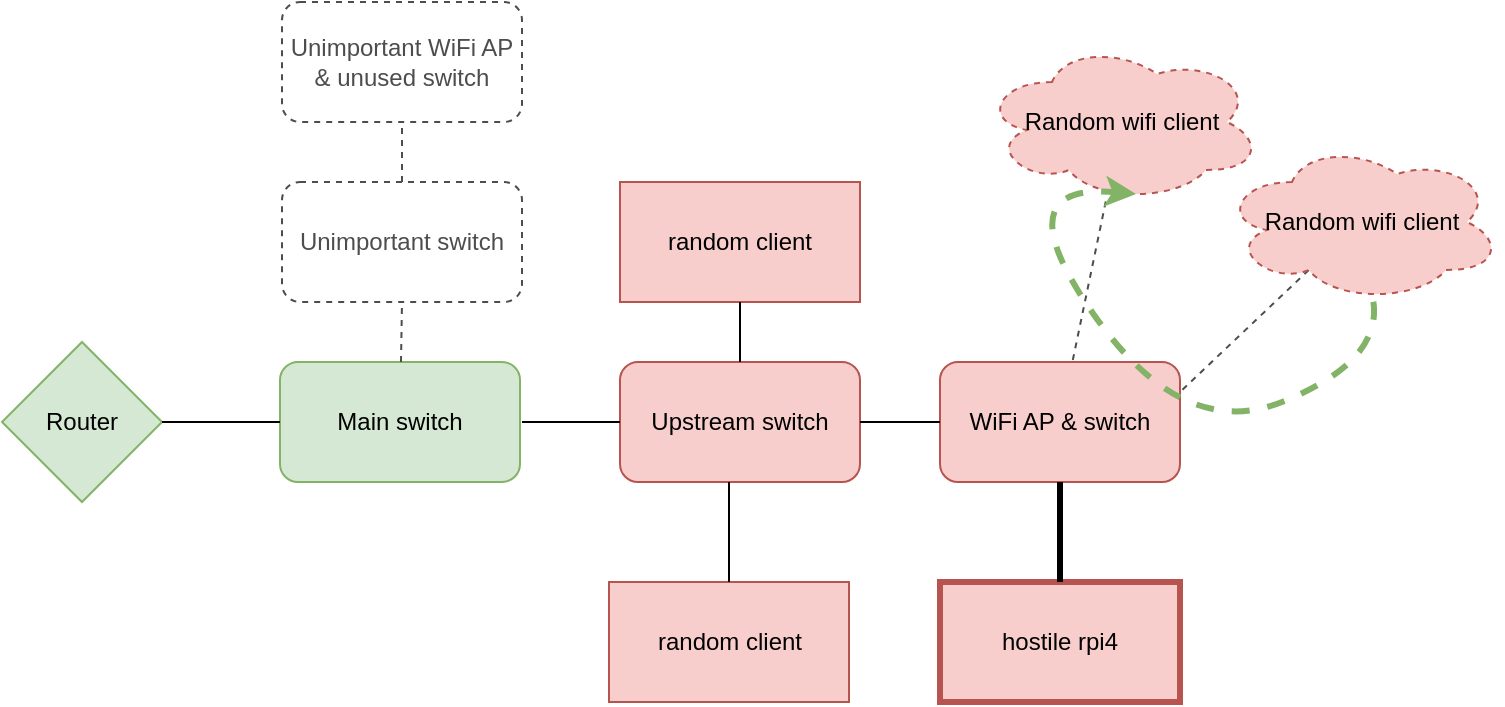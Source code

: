 <mxfile version="16.0.3" type="github">
  <diagram id="ZE7LbrojMh1qL8f3X9Ky" name="Page-1">
    <mxGraphModel dx="853" dy="708" grid="1" gridSize="10" guides="1" tooltips="1" connect="1" arrows="1" fold="1" page="1" pageScale="1" pageWidth="827" pageHeight="1169" math="0" shadow="0">
      <root>
        <mxCell id="0" />
        <mxCell id="1" parent="0" />
        <mxCell id="j7X_b7NmyD12AYypd5A_-1" value="WiFi AP &amp;amp; switch" style="rounded=1;whiteSpace=wrap;html=1;fillColor=#f8cecc;strokeColor=#b85450;" vertex="1" parent="1">
          <mxGeometry x="519" y="330" width="120" height="60" as="geometry" />
        </mxCell>
        <mxCell id="j7X_b7NmyD12AYypd5A_-2" value="Upstream switch" style="rounded=1;whiteSpace=wrap;html=1;fillColor=#f8cecc;strokeColor=#b85450;" vertex="1" parent="1">
          <mxGeometry x="359" y="330" width="120" height="60" as="geometry" />
        </mxCell>
        <mxCell id="j7X_b7NmyD12AYypd5A_-3" value="Main switch" style="rounded=1;whiteSpace=wrap;html=1;fillColor=#d5e8d4;strokeColor=#82b366;" vertex="1" parent="1">
          <mxGeometry x="189" y="330" width="120" height="60" as="geometry" />
        </mxCell>
        <mxCell id="j7X_b7NmyD12AYypd5A_-4" value="hostile rpi4" style="rounded=0;whiteSpace=wrap;html=1;fillColor=#f8cecc;strokeColor=#b85450;strokeWidth=3;" vertex="1" parent="1">
          <mxGeometry x="519" y="440" width="120" height="60" as="geometry" />
        </mxCell>
        <mxCell id="j7X_b7NmyD12AYypd5A_-5" value="Router" style="rhombus;whiteSpace=wrap;html=1;fillColor=#d5e8d4;strokeColor=#82b366;" vertex="1" parent="1">
          <mxGeometry x="50" y="320" width="80" height="80" as="geometry" />
        </mxCell>
        <mxCell id="j7X_b7NmyD12AYypd5A_-6" value="" style="endArrow=none;html=1;rounded=0;exitX=1;exitY=0.5;exitDx=0;exitDy=0;entryX=0;entryY=0.5;entryDx=0;entryDy=0;" edge="1" parent="1" source="j7X_b7NmyD12AYypd5A_-5" target="j7X_b7NmyD12AYypd5A_-3">
          <mxGeometry width="50" height="50" relative="1" as="geometry">
            <mxPoint x="390" y="390" as="sourcePoint" />
            <mxPoint x="440" y="340" as="targetPoint" />
          </mxGeometry>
        </mxCell>
        <mxCell id="j7X_b7NmyD12AYypd5A_-7" value="" style="endArrow=none;html=1;rounded=0;entryX=0;entryY=0.5;entryDx=0;entryDy=0;" edge="1" parent="1" target="j7X_b7NmyD12AYypd5A_-2">
          <mxGeometry width="50" height="50" relative="1" as="geometry">
            <mxPoint x="310" y="360" as="sourcePoint" />
            <mxPoint x="199" y="370" as="targetPoint" />
          </mxGeometry>
        </mxCell>
        <mxCell id="j7X_b7NmyD12AYypd5A_-8" value="" style="endArrow=none;html=1;rounded=0;entryX=0;entryY=0.5;entryDx=0;entryDy=0;exitX=1;exitY=0.5;exitDx=0;exitDy=0;" edge="1" parent="1" source="j7X_b7NmyD12AYypd5A_-2" target="j7X_b7NmyD12AYypd5A_-1">
          <mxGeometry width="50" height="50" relative="1" as="geometry">
            <mxPoint x="320" y="370" as="sourcePoint" />
            <mxPoint x="369" y="370" as="targetPoint" />
          </mxGeometry>
        </mxCell>
        <mxCell id="j7X_b7NmyD12AYypd5A_-9" value="" style="endArrow=none;html=1;rounded=0;entryX=0.5;entryY=0;entryDx=0;entryDy=0;exitX=0.5;exitY=1;exitDx=0;exitDy=0;strokeWidth=3;" edge="1" parent="1" source="j7X_b7NmyD12AYypd5A_-1" target="j7X_b7NmyD12AYypd5A_-4">
          <mxGeometry width="50" height="50" relative="1" as="geometry">
            <mxPoint x="330" y="380" as="sourcePoint" />
            <mxPoint x="379" y="380" as="targetPoint" />
          </mxGeometry>
        </mxCell>
        <mxCell id="j7X_b7NmyD12AYypd5A_-10" value="Unimportant switch" style="rounded=1;whiteSpace=wrap;html=1;strokeColor=#4D4D4D;fontColor=#4D4D4D;dashed=1;" vertex="1" parent="1">
          <mxGeometry x="190" y="240" width="120" height="60" as="geometry" />
        </mxCell>
        <mxCell id="j7X_b7NmyD12AYypd5A_-12" value="" style="endArrow=none;html=1;rounded=0;entryX=0.5;entryY=1;entryDx=0;entryDy=0;strokeColor=#4D4D4D;fontColor=#4D4D4D;dashed=1;" edge="1" parent="1" source="j7X_b7NmyD12AYypd5A_-3" target="j7X_b7NmyD12AYypd5A_-10">
          <mxGeometry width="50" height="50" relative="1" as="geometry">
            <mxPoint x="140" y="370" as="sourcePoint" />
            <mxPoint x="199" y="370" as="targetPoint" />
          </mxGeometry>
        </mxCell>
        <mxCell id="j7X_b7NmyD12AYypd5A_-13" value="Unimportant WiFi AP &amp;amp; unused switch" style="rounded=1;whiteSpace=wrap;html=1;strokeColor=#4D4D4D;fontColor=#4D4D4D;dashed=1;" vertex="1" parent="1">
          <mxGeometry x="190" y="150" width="120" height="60" as="geometry" />
        </mxCell>
        <mxCell id="j7X_b7NmyD12AYypd5A_-15" value="" style="endArrow=none;html=1;rounded=0;entryX=0.5;entryY=1;entryDx=0;entryDy=0;exitX=0.5;exitY=0;exitDx=0;exitDy=0;strokeColor=#4D4D4D;fontColor=#4D4D4D;dashed=1;" edge="1" parent="1" source="j7X_b7NmyD12AYypd5A_-10" target="j7X_b7NmyD12AYypd5A_-13">
          <mxGeometry width="50" height="50" relative="1" as="geometry">
            <mxPoint x="259.5" y="340" as="sourcePoint" />
            <mxPoint x="260" y="310" as="targetPoint" />
          </mxGeometry>
        </mxCell>
        <mxCell id="j7X_b7NmyD12AYypd5A_-16" value="random client" style="rounded=0;whiteSpace=wrap;html=1;fillColor=#f8cecc;strokeColor=#b85450;" vertex="1" parent="1">
          <mxGeometry x="353.5" y="440" width="120" height="60" as="geometry" />
        </mxCell>
        <mxCell id="j7X_b7NmyD12AYypd5A_-17" value="" style="endArrow=none;html=1;rounded=0;entryX=0.5;entryY=0;entryDx=0;entryDy=0;exitX=0.5;exitY=1;exitDx=0;exitDy=0;" edge="1" parent="1" target="j7X_b7NmyD12AYypd5A_-16">
          <mxGeometry width="50" height="50" relative="1" as="geometry">
            <mxPoint x="413.5" y="390" as="sourcePoint" />
            <mxPoint x="213.5" y="380" as="targetPoint" />
          </mxGeometry>
        </mxCell>
        <mxCell id="j7X_b7NmyD12AYypd5A_-18" value="random client" style="rounded=0;whiteSpace=wrap;html=1;fillColor=#f8cecc;strokeColor=#b85450;" vertex="1" parent="1">
          <mxGeometry x="359" y="240" width="120" height="60" as="geometry" />
        </mxCell>
        <mxCell id="j7X_b7NmyD12AYypd5A_-19" value="" style="endArrow=none;html=1;rounded=0;entryX=0.5;entryY=0;entryDx=0;entryDy=0;exitX=0.5;exitY=1;exitDx=0;exitDy=0;" edge="1" parent="1" source="j7X_b7NmyD12AYypd5A_-18" target="j7X_b7NmyD12AYypd5A_-2">
          <mxGeometry width="50" height="50" relative="1" as="geometry">
            <mxPoint x="423.5" y="400" as="sourcePoint" />
            <mxPoint x="423.5" y="450" as="targetPoint" />
          </mxGeometry>
        </mxCell>
        <mxCell id="j7X_b7NmyD12AYypd5A_-23" value="" style="rounded=0;orthogonalLoop=1;jettySize=auto;html=1;dashed=1;fontColor=#4D4D4D;strokeColor=#4D4D4D;endArrow=none;endFill=0;" edge="1" parent="1" source="j7X_b7NmyD12AYypd5A_-21" target="j7X_b7NmyD12AYypd5A_-1">
          <mxGeometry relative="1" as="geometry" />
        </mxCell>
        <mxCell id="j7X_b7NmyD12AYypd5A_-21" value="Random wifi client" style="ellipse;shape=cloud;whiteSpace=wrap;html=1;dashed=1;strokeColor=#b85450;fillColor=#f8cecc;" vertex="1" parent="1">
          <mxGeometry x="540" y="170" width="140" height="80" as="geometry" />
        </mxCell>
        <mxCell id="j7X_b7NmyD12AYypd5A_-24" value="" style="rounded=0;orthogonalLoop=1;jettySize=auto;html=1;dashed=1;fontColor=#4D4D4D;strokeColor=#4D4D4D;entryX=1;entryY=0.25;entryDx=0;entryDy=0;exitX=0.31;exitY=0.8;exitDx=0;exitDy=0;exitPerimeter=0;endArrow=none;endFill=0;" edge="1" parent="1" source="j7X_b7NmyD12AYypd5A_-25" target="j7X_b7NmyD12AYypd5A_-1">
          <mxGeometry relative="1" as="geometry">
            <mxPoint x="705.2" y="380" as="targetPoint" />
          </mxGeometry>
        </mxCell>
        <mxCell id="j7X_b7NmyD12AYypd5A_-25" value="Random wifi client" style="ellipse;shape=cloud;whiteSpace=wrap;html=1;dashed=1;strokeColor=#b85450;fillColor=#f8cecc;" vertex="1" parent="1">
          <mxGeometry x="660" y="220" width="140" height="80" as="geometry" />
        </mxCell>
        <mxCell id="j7X_b7NmyD12AYypd5A_-26" value="" style="curved=1;endArrow=classic;html=1;rounded=0;dashed=1;fontColor=#4D4D4D;strokeColor=#82b366;entryX=0.55;entryY=0.95;entryDx=0;entryDy=0;entryPerimeter=0;strokeWidth=3;fillColor=#d5e8d4;" edge="1" parent="1" source="j7X_b7NmyD12AYypd5A_-25" target="j7X_b7NmyD12AYypd5A_-21">
          <mxGeometry width="50" height="50" relative="1" as="geometry">
            <mxPoint x="410" y="390" as="sourcePoint" />
            <mxPoint x="460" y="340" as="targetPoint" />
            <Array as="points">
              <mxPoint x="740" y="330" />
              <mxPoint x="640" y="370" />
              <mxPoint x="550" y="240" />
            </Array>
          </mxGeometry>
        </mxCell>
      </root>
    </mxGraphModel>
  </diagram>
</mxfile>
